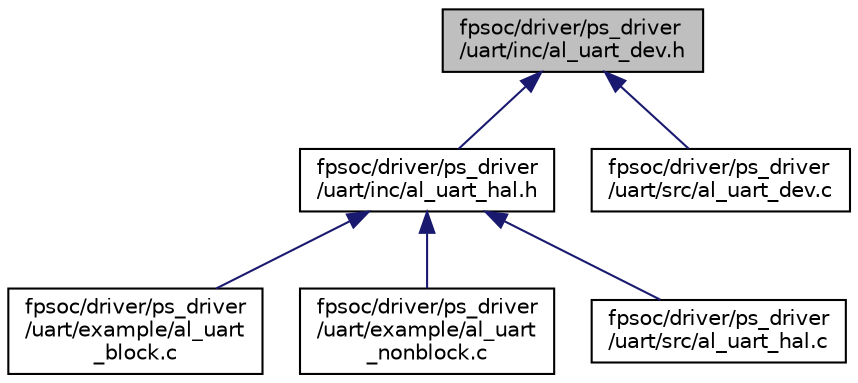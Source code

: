 digraph "fpsoc/driver/ps_driver/uart/inc/al_uart_dev.h"
{
  edge [fontname="Helvetica",fontsize="10",labelfontname="Helvetica",labelfontsize="10"];
  node [fontname="Helvetica",fontsize="10",shape=record];
  Node4 [label="fpsoc/driver/ps_driver\l/uart/inc/al_uart_dev.h",height=0.2,width=0.4,color="black", fillcolor="grey75", style="filled", fontcolor="black"];
  Node4 -> Node5 [dir="back",color="midnightblue",fontsize="10",style="solid",fontname="Helvetica"];
  Node5 [label="fpsoc/driver/ps_driver\l/uart/inc/al_uart_hal.h",height=0.2,width=0.4,color="black", fillcolor="white", style="filled",URL="$al__uart__hal_8h.html"];
  Node5 -> Node6 [dir="back",color="midnightblue",fontsize="10",style="solid",fontname="Helvetica"];
  Node6 [label="fpsoc/driver/ps_driver\l/uart/example/al_uart\l_block.c",height=0.2,width=0.4,color="black", fillcolor="white", style="filled",URL="$al__uart__block_8c.html"];
  Node5 -> Node7 [dir="back",color="midnightblue",fontsize="10",style="solid",fontname="Helvetica"];
  Node7 [label="fpsoc/driver/ps_driver\l/uart/example/al_uart\l_nonblock.c",height=0.2,width=0.4,color="black", fillcolor="white", style="filled",URL="$al__uart__nonblock_8c.html"];
  Node5 -> Node8 [dir="back",color="midnightblue",fontsize="10",style="solid",fontname="Helvetica"];
  Node8 [label="fpsoc/driver/ps_driver\l/uart/src/al_uart_hal.c",height=0.2,width=0.4,color="black", fillcolor="white", style="filled",URL="$al__uart__hal_8c.html"];
  Node4 -> Node9 [dir="back",color="midnightblue",fontsize="10",style="solid",fontname="Helvetica"];
  Node9 [label="fpsoc/driver/ps_driver\l/uart/src/al_uart_dev.c",height=0.2,width=0.4,color="black", fillcolor="white", style="filled",URL="$al__uart__dev_8c.html"];
}
